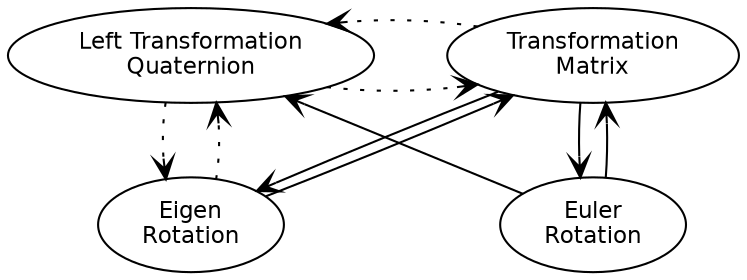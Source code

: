 digraph G {
   compound=true;
   node [fontname="Helvetica",fontsize=11];
   edge [fontname="Helvetica",fontsize=11,arrowhead=vee];

   matrix; quaternion; eigen; euler;
   {rank=same; quaternion; matrix};
   {rank=same; eigen; euler};
   // {rank=same; quaternion; eigen};
   // {rank=same; matrix; euler};

   quaternion -> {matrix; eigen} [style=dotted];
   quaternion -> eigen [style=invis,weight=10];
   eigen -> matrix [minlen=1.5];
   euler -> matrix [minlen=1];
   euler -> quaternion;
   matrix -> quaternion [style=dotted,minlen=2];
   eigen -> quaternion [style=dotted,minlen=1.5];
   matrix -> {eigen; euler} [minlen=1.5];

   matrix [label="Transformation\nMatrix"];
   quaternion [label="Left Transformation\nQuaternion"];
   eigen [label="Eigen\nRotation"];
   euler [label="Euler\nRotation"];
}
